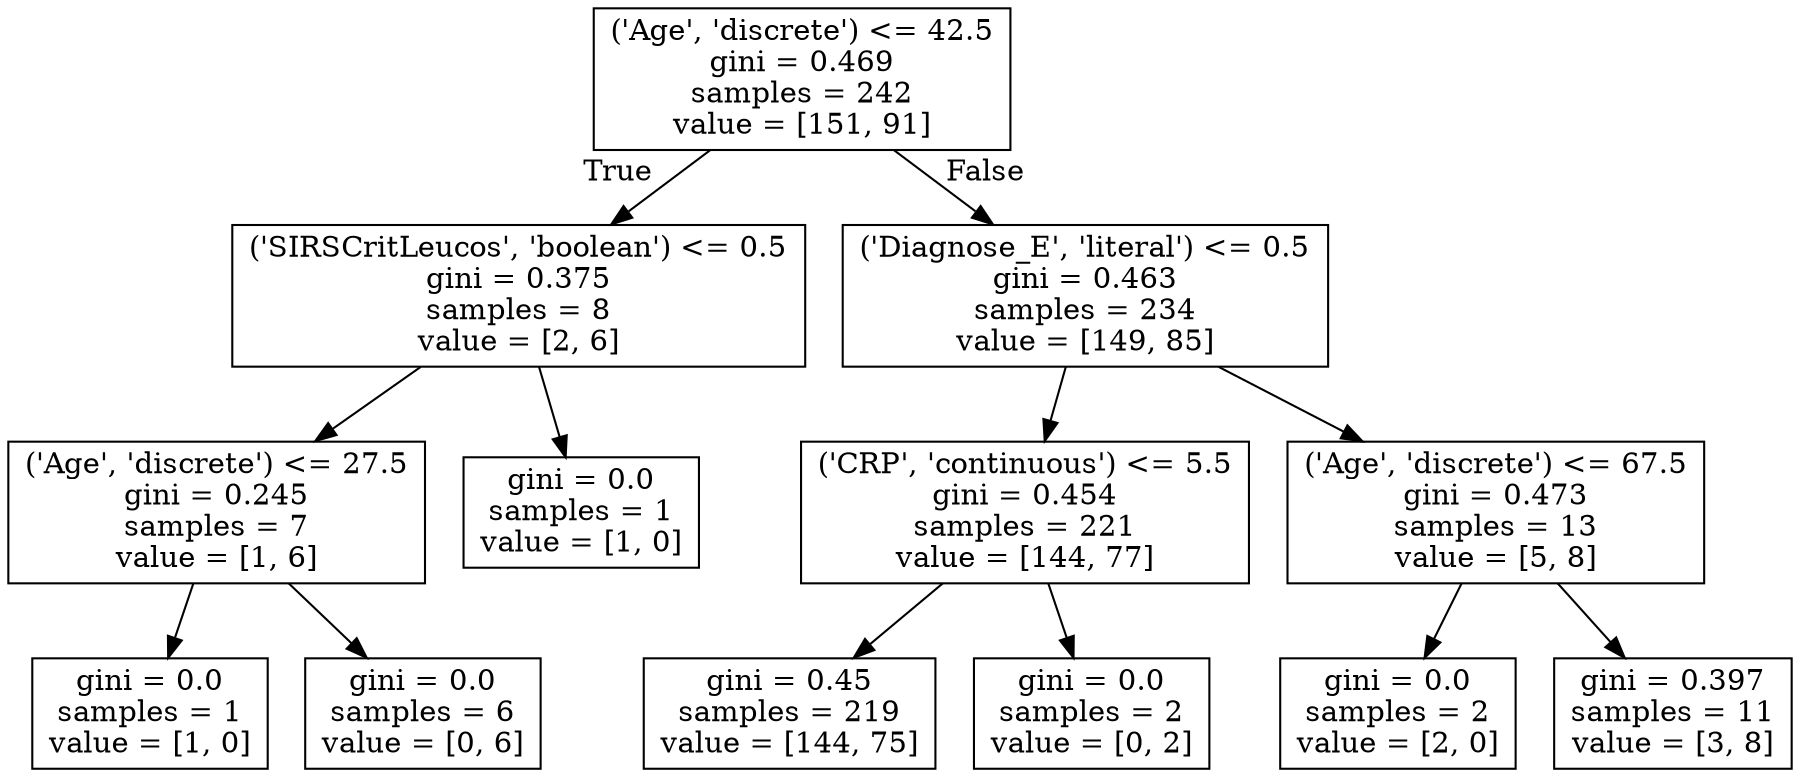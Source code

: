 digraph Tree {
node [shape=box] ;
0 [label="('Age', 'discrete') <= 42.5\ngini = 0.469\nsamples = 242\nvalue = [151, 91]"] ;
1 [label="('SIRSCritLeucos', 'boolean') <= 0.5\ngini = 0.375\nsamples = 8\nvalue = [2, 6]"] ;
0 -> 1 [labeldistance=2.5, labelangle=45, headlabel="True"] ;
2 [label="('Age', 'discrete') <= 27.5\ngini = 0.245\nsamples = 7\nvalue = [1, 6]"] ;
1 -> 2 ;
3 [label="gini = 0.0\nsamples = 1\nvalue = [1, 0]"] ;
2 -> 3 ;
4 [label="gini = 0.0\nsamples = 6\nvalue = [0, 6]"] ;
2 -> 4 ;
5 [label="gini = 0.0\nsamples = 1\nvalue = [1, 0]"] ;
1 -> 5 ;
6 [label="('Diagnose_E', 'literal') <= 0.5\ngini = 0.463\nsamples = 234\nvalue = [149, 85]"] ;
0 -> 6 [labeldistance=2.5, labelangle=-45, headlabel="False"] ;
7 [label="('CRP', 'continuous') <= 5.5\ngini = 0.454\nsamples = 221\nvalue = [144, 77]"] ;
6 -> 7 ;
8 [label="gini = 0.45\nsamples = 219\nvalue = [144, 75]"] ;
7 -> 8 ;
9 [label="gini = 0.0\nsamples = 2\nvalue = [0, 2]"] ;
7 -> 9 ;
10 [label="('Age', 'discrete') <= 67.5\ngini = 0.473\nsamples = 13\nvalue = [5, 8]"] ;
6 -> 10 ;
11 [label="gini = 0.0\nsamples = 2\nvalue = [2, 0]"] ;
10 -> 11 ;
12 [label="gini = 0.397\nsamples = 11\nvalue = [3, 8]"] ;
10 -> 12 ;
}